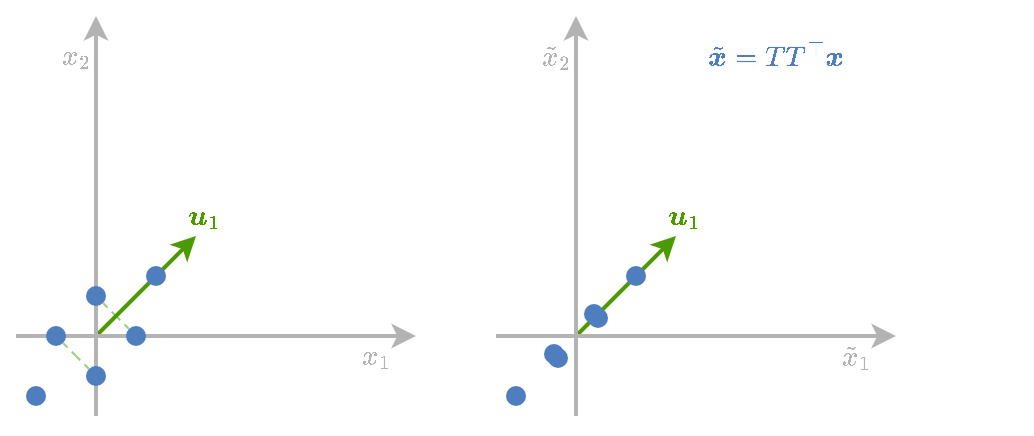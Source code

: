 <mxfile version="24.7.5">
  <diagram id="cJPERRU5FPI5m97aNJmQ" name="Page-1">
    <mxGraphModel dx="660" dy="357" grid="1" gridSize="10" guides="1" tooltips="1" connect="0" arrows="0" fold="1" page="1" pageScale="1" pageWidth="827" pageHeight="1169" math="1" shadow="0">
      <root>
        <mxCell id="0" />
        <mxCell id="1" parent="0" />
        <mxCell id="cqXrJtTT8aO_RvqBYm-K-26" value="" style="endArrow=none;dashed=1;html=1;strokeWidth=1;fontColor=#4D9900;strokeColor=#97D077;startArrow=none;startFill=0;endSize=6;startSize=3;" parent="1" edge="1">
          <mxGeometry width="50" height="50" relative="1" as="geometry">
            <mxPoint x="110" y="530" as="sourcePoint" />
            <mxPoint x="120" y="540" as="targetPoint" />
          </mxGeometry>
        </mxCell>
        <mxCell id="cqXrJtTT8aO_RvqBYm-K-27" value="" style="endArrow=none;dashed=1;html=1;strokeWidth=1;fontColor=#4D9900;strokeColor=#97D077;startArrow=none;startFill=0;endSize=6;startSize=3;" parent="1" edge="1">
          <mxGeometry width="50" height="50" relative="1" as="geometry">
            <mxPoint x="110" y="530" as="sourcePoint" />
            <mxPoint x="100" y="520" as="targetPoint" />
          </mxGeometry>
        </mxCell>
        <mxCell id="cqXrJtTT8aO_RvqBYm-K-21" value="" style="endArrow=none;dashed=1;html=1;strokeWidth=1;fontColor=#4D9900;strokeColor=#97D077;startArrow=none;startFill=0;endSize=6;startSize=3;" parent="1" edge="1">
          <mxGeometry width="50" height="50" relative="1" as="geometry">
            <mxPoint x="130" y="510" as="sourcePoint" />
            <mxPoint x="140" y="520" as="targetPoint" />
          </mxGeometry>
        </mxCell>
        <mxCell id="cqXrJtTT8aO_RvqBYm-K-17" value="" style="endArrow=none;dashed=1;html=1;strokeWidth=1;fontColor=#4D9900;strokeColor=#97D077;startArrow=none;startFill=0;endSize=6;startSize=3;" parent="1" edge="1">
          <mxGeometry width="50" height="50" relative="1" as="geometry">
            <mxPoint x="130" y="510" as="sourcePoint" />
            <mxPoint x="120" y="500" as="targetPoint" />
          </mxGeometry>
        </mxCell>
        <mxCell id="cqXrJtTT8aO_RvqBYm-K-14" value="" style="endArrow=classic;html=1;strokeColor=#4D9900;strokeWidth=2;" parent="1" edge="1">
          <mxGeometry width="50" height="50" relative="1" as="geometry">
            <mxPoint x="120" y="520" as="sourcePoint" />
            <mxPoint x="170" y="470" as="targetPoint" />
          </mxGeometry>
        </mxCell>
        <mxCell id="bSFLhGRgzUmWaKW0KJtj-1" value="" style="endArrow=classic;html=1;fontFamily=Comic Sans MS;fontSize=30;fontColor=#003366;strokeWidth=2;strokeColor=#B3B3B3;" parent="1" edge="1">
          <mxGeometry x="20" y="200" width="50" height="50" as="geometry">
            <mxPoint x="120" y="560" as="sourcePoint" />
            <mxPoint x="120" y="360" as="targetPoint" />
          </mxGeometry>
        </mxCell>
        <mxCell id="bSFLhGRgzUmWaKW0KJtj-2" value="" style="endArrow=classic;html=1;fontFamily=Comic Sans MS;fontSize=30;fontColor=#003366;strokeWidth=2;strokeColor=#B3B3B3;" parent="1" edge="1">
          <mxGeometry x="40" y="220" width="50" height="50" as="geometry">
            <mxPoint x="80" y="520" as="sourcePoint" />
            <mxPoint x="280" y="520" as="targetPoint" />
          </mxGeometry>
        </mxCell>
        <mxCell id="cqXrJtTT8aO_RvqBYm-K-6" value="&lt;font color=&quot;#b3b3b3&quot;&gt;\(x_1\)&lt;/font&gt;" style="text;html=1;strokeColor=none;fillColor=none;align=center;verticalAlign=middle;whiteSpace=wrap;rounded=0;" parent="1" vertex="1">
          <mxGeometry x="250" y="520" width="20" height="20" as="geometry" />
        </mxCell>
        <mxCell id="cqXrJtTT8aO_RvqBYm-K-7" value="&lt;font color=&quot;#b3b3b3&quot;&gt;\(x_2\)&lt;/font&gt;" style="text;html=1;strokeColor=none;fillColor=none;align=center;verticalAlign=middle;whiteSpace=wrap;rounded=0;" parent="1" vertex="1">
          <mxGeometry x="100" y="370" width="20" height="20" as="geometry" />
        </mxCell>
        <mxCell id="cqXrJtTT8aO_RvqBYm-K-8" value="" style="ellipse;whiteSpace=wrap;html=1;strokeColor=none;fillColor=#4E7EBD;" parent="1" vertex="1">
          <mxGeometry x="135" y="515" width="10" height="10" as="geometry" />
        </mxCell>
        <mxCell id="cqXrJtTT8aO_RvqBYm-K-9" value="" style="ellipse;whiteSpace=wrap;html=1;strokeColor=none;fillColor=#4E7EBD;" parent="1" vertex="1">
          <mxGeometry x="145" y="485" width="10" height="10" as="geometry" />
        </mxCell>
        <mxCell id="cqXrJtTT8aO_RvqBYm-K-10" value="" style="ellipse;whiteSpace=wrap;html=1;strokeColor=none;fillColor=#4E7EBD;" parent="1" vertex="1">
          <mxGeometry x="85" y="545" width="10" height="10" as="geometry" />
        </mxCell>
        <mxCell id="cqXrJtTT8aO_RvqBYm-K-11" value="" style="ellipse;whiteSpace=wrap;html=1;strokeColor=none;fillColor=#4E7EBD;" parent="1" vertex="1">
          <mxGeometry x="95" y="515" width="10" height="10" as="geometry" />
        </mxCell>
        <mxCell id="cqXrJtTT8aO_RvqBYm-K-12" value="" style="ellipse;whiteSpace=wrap;html=1;strokeColor=none;fillColor=#4E7EBD;" parent="1" vertex="1">
          <mxGeometry x="115" y="535" width="10" height="10" as="geometry" />
        </mxCell>
        <mxCell id="cqXrJtTT8aO_RvqBYm-K-13" value="" style="ellipse;whiteSpace=wrap;html=1;strokeColor=none;fillColor=#4E7EBD;" parent="1" vertex="1">
          <mxGeometry x="115" y="495" width="10" height="10" as="geometry" />
        </mxCell>
        <mxCell id="cqXrJtTT8aO_RvqBYm-K-15" value="\(\boldsymbol{u}_1\)" style="text;html=1;strokeColor=none;fillColor=none;align=center;verticalAlign=middle;whiteSpace=wrap;rounded=0;fontColor=#4D9900;" parent="1" vertex="1">
          <mxGeometry x="164" y="450" width="20" height="20" as="geometry" />
        </mxCell>
        <mxCell id="CwpW4poSQyMVUKln1po7-5" value="" style="endArrow=classic;html=1;strokeColor=#4D9900;strokeWidth=2;" parent="1" edge="1">
          <mxGeometry width="50" height="50" relative="1" as="geometry">
            <mxPoint x="360" y="520" as="sourcePoint" />
            <mxPoint x="410" y="470" as="targetPoint" />
          </mxGeometry>
        </mxCell>
        <mxCell id="CwpW4poSQyMVUKln1po7-6" value="" style="endArrow=classic;html=1;fontFamily=Comic Sans MS;fontSize=30;fontColor=#003366;strokeWidth=2;strokeColor=#B3B3B3;" parent="1" edge="1">
          <mxGeometry x="260" y="200" width="50" height="50" as="geometry">
            <mxPoint x="360" y="560" as="sourcePoint" />
            <mxPoint x="360" y="360.0" as="targetPoint" />
          </mxGeometry>
        </mxCell>
        <mxCell id="CwpW4poSQyMVUKln1po7-7" value="" style="endArrow=classic;html=1;fontFamily=Comic Sans MS;fontSize=30;fontColor=#003366;strokeWidth=2;strokeColor=#B3B3B3;" parent="1" edge="1">
          <mxGeometry x="280" y="220" width="50" height="50" as="geometry">
            <mxPoint x="320" y="520" as="sourcePoint" />
            <mxPoint x="520" y="520" as="targetPoint" />
          </mxGeometry>
        </mxCell>
        <mxCell id="CwpW4poSQyMVUKln1po7-8" value="&lt;font color=&quot;#b3b3b3&quot;&gt;\(\tilde{x}_1\)&lt;/font&gt;" style="text;html=1;strokeColor=none;fillColor=none;align=center;verticalAlign=middle;whiteSpace=wrap;rounded=0;" parent="1" vertex="1">
          <mxGeometry x="490" y="520" width="20" height="20" as="geometry" />
        </mxCell>
        <mxCell id="CwpW4poSQyMVUKln1po7-9" value="&lt;font color=&quot;#b3b3b3&quot;&gt;\(\tilde{x}_2\)&lt;/font&gt;" style="text;html=1;strokeColor=none;fillColor=none;align=center;verticalAlign=middle;whiteSpace=wrap;rounded=0;" parent="1" vertex="1">
          <mxGeometry x="340" y="370" width="20" height="20" as="geometry" />
        </mxCell>
        <mxCell id="CwpW4poSQyMVUKln1po7-10" value="" style="ellipse;whiteSpace=wrap;html=1;strokeColor=none;fillColor=#4E7EBD;" parent="1" vertex="1">
          <mxGeometry x="364" y="504" width="10" height="10" as="geometry" />
        </mxCell>
        <mxCell id="CwpW4poSQyMVUKln1po7-11" value="" style="ellipse;whiteSpace=wrap;html=1;strokeColor=none;fillColor=#4E7EBD;" parent="1" vertex="1">
          <mxGeometry x="385" y="485" width="10" height="10" as="geometry" />
        </mxCell>
        <mxCell id="CwpW4poSQyMVUKln1po7-12" value="" style="ellipse;whiteSpace=wrap;html=1;strokeColor=none;fillColor=#4E7EBD;" parent="1" vertex="1">
          <mxGeometry x="325" y="545" width="10" height="10" as="geometry" />
        </mxCell>
        <mxCell id="CwpW4poSQyMVUKln1po7-13" value="" style="ellipse;whiteSpace=wrap;html=1;strokeColor=none;fillColor=#4E7EBD;" parent="1" vertex="1">
          <mxGeometry x="344" y="524" width="10" height="10" as="geometry" />
        </mxCell>
        <mxCell id="CwpW4poSQyMVUKln1po7-14" value="" style="ellipse;whiteSpace=wrap;html=1;strokeColor=none;fillColor=#4E7EBD;" parent="1" vertex="1">
          <mxGeometry x="346" y="526" width="10" height="10" as="geometry" />
        </mxCell>
        <mxCell id="CwpW4poSQyMVUKln1po7-15" value="" style="ellipse;whiteSpace=wrap;html=1;strokeColor=none;fillColor=#4E7EBD;" parent="1" vertex="1">
          <mxGeometry x="366" y="506" width="10" height="10" as="geometry" />
        </mxCell>
        <mxCell id="CwpW4poSQyMVUKln1po7-16" value="\(\boldsymbol{u}_1\)" style="text;html=1;strokeColor=none;fillColor=none;align=center;verticalAlign=middle;whiteSpace=wrap;rounded=0;fontColor=#4D9900;" parent="1" vertex="1">
          <mxGeometry x="404" y="450" width="20" height="20" as="geometry" />
        </mxCell>
        <mxCell id="CwpW4poSQyMVUKln1po7-18" value="&lt;font&gt;\(\tilde{\boldsymbol{x}}=TT^{\top}\boldsymbol{x}\)&lt;/font&gt;" style="text;html=1;strokeColor=none;fillColor=none;align=center;verticalAlign=middle;whiteSpace=wrap;rounded=0;fontColor=#4E7EBD;" parent="1" vertex="1">
          <mxGeometry x="420" y="370" width="80" height="20" as="geometry" />
        </mxCell>
      </root>
    </mxGraphModel>
  </diagram>
</mxfile>
